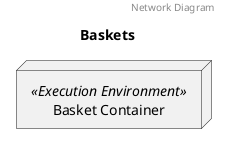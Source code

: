 @startuml Network Diagram Baskets
header Network Diagram
title Baskets
node "Basket Container" as Basket_Container <<Execution Environment>> {

}
@enduml

''''''''''''''''''''''''''''''
@startuml Deployment Diagram Baskets
header Deployment Diagram
title Baskets
	Basket_Service -down-( Basket_Redis_Cache
	Basket_Service -down-( Event_Bus_Pub_Sub
@enduml

''''''''''''''''''''''''''''''
@startuml Component Diagram Baskets
header Component Diagram
title Baskets
package "Baskets" as Baskets_package <<System>>{
	component "Basket Service" as Basket_Service <<Service>>
	database "Basket Redis Cache" as Basket_Redis_Cache <<Cache>>
	queue "Event Bus (Pub/Sub)" as Event_Bus_Pub_Sub <<Queue>>
}
	Basket_Service -down-( Basket_Redis_Cache
	Basket_Service -down-( Event_Bus_Pub_Sub
@enduml

''''''''''''''''''''''''''''''
@startuml System Diagram Baskets
header System Diagram
title Baskets
package "Baskets" as Baskets_package <<System>>
@enduml
